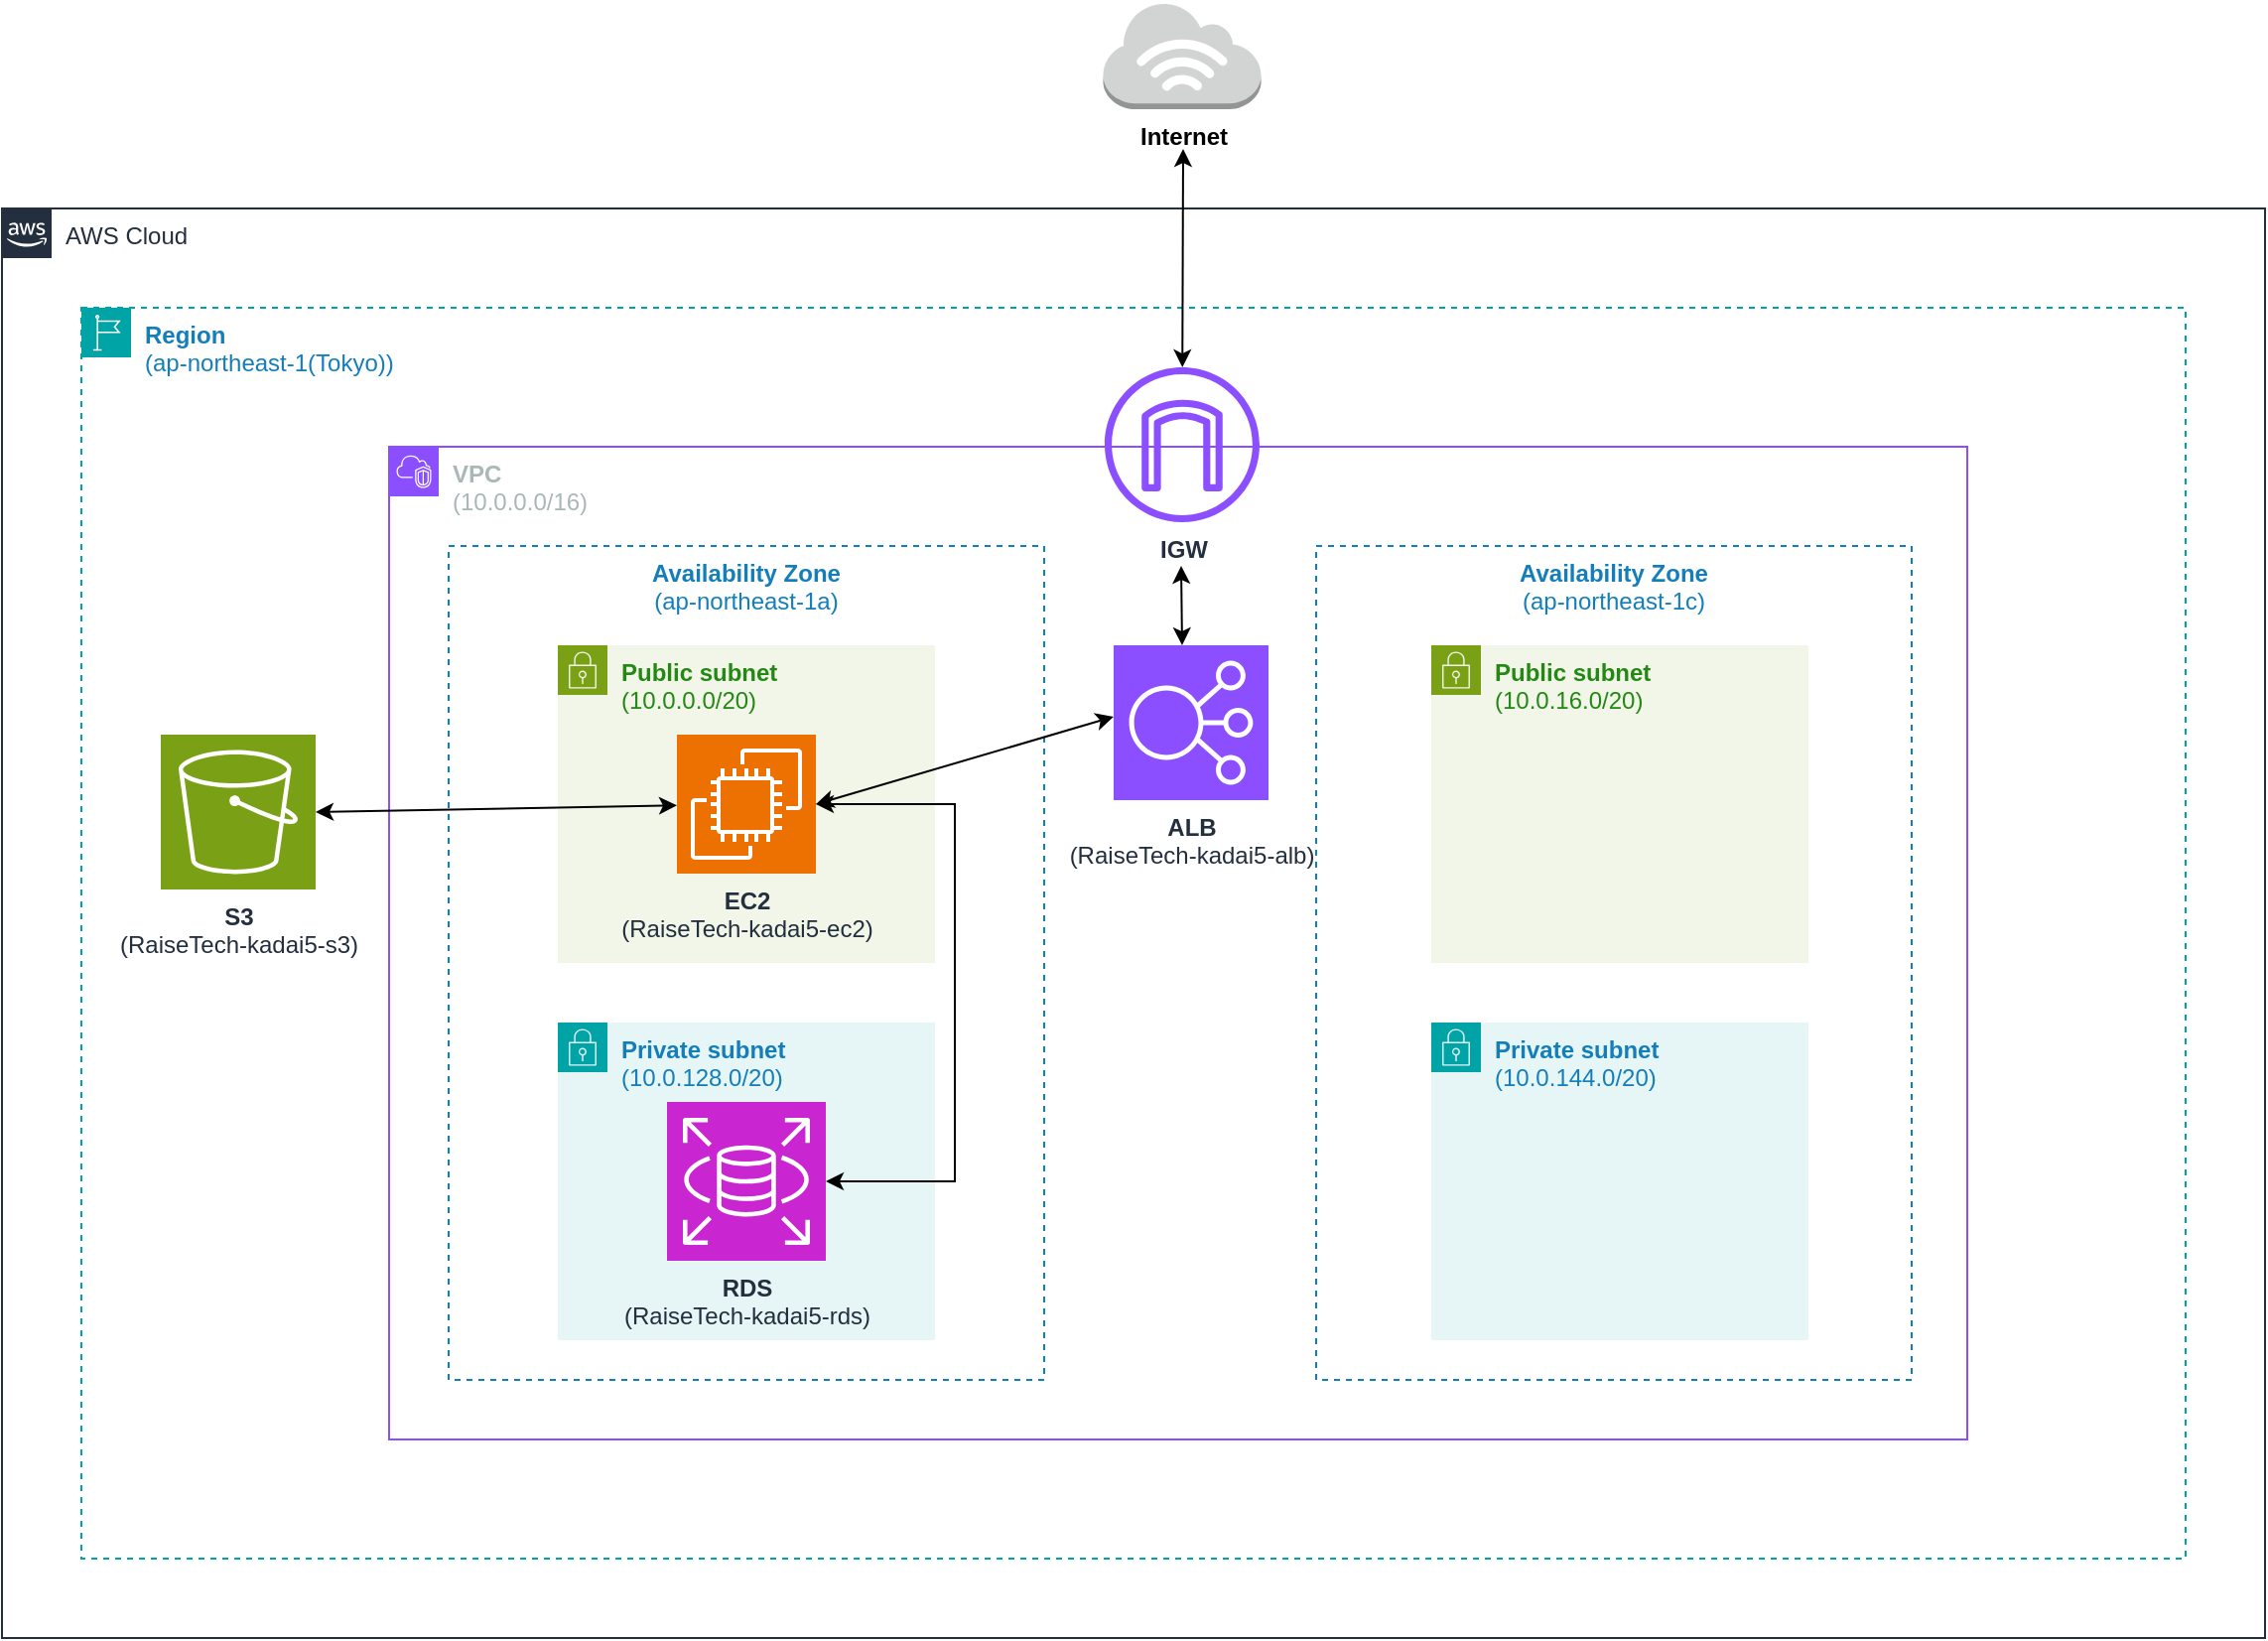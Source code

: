 <mxfile version="24.4.0" type="device">
  <diagram name="ページ1" id="aVvMI3Au1bcrZc1WGVLj">
    <mxGraphModel dx="984" dy="717" grid="1" gridSize="10" guides="1" tooltips="1" connect="1" arrows="1" fold="1" page="1" pageScale="1" pageWidth="1654" pageHeight="2336" math="0" shadow="0">
      <root>
        <mxCell id="0" />
        <mxCell id="1" parent="0" />
        <mxCell id="wrVuLVV76eJFbrBNwlJP-14" value="&lt;b&gt;S3&lt;/b&gt;&lt;br&gt;(RaiseTech-kadai5-s3)" style="sketch=0;points=[[0,0,0],[0.25,0,0],[0.5,0,0],[0.75,0,0],[1,0,0],[0,1,0],[0.25,1,0],[0.5,1,0],[0.75,1,0],[1,1,0],[0,0.25,0],[0,0.5,0],[0,0.75,0],[1,0.25,0],[1,0.5,0],[1,0.75,0]];outlineConnect=0;fontColor=#232F3E;fillColor=#7AA116;strokeColor=#ffffff;dashed=0;verticalLabelPosition=bottom;verticalAlign=top;align=center;html=1;fontSize=12;fontStyle=0;aspect=fixed;shape=mxgraph.aws4.resourceIcon;resIcon=mxgraph.aws4.s3;" parent="1" vertex="1">
          <mxGeometry x="300" y="665" width="78" height="78" as="geometry" />
        </mxCell>
        <mxCell id="wrVuLVV76eJFbrBNwlJP-15" value="" style="outlineConnect=0;dashed=0;verticalLabelPosition=bottom;verticalAlign=top;align=center;html=1;shape=mxgraph.aws3.application_load_balancer;fillColor=#F58534;gradientColor=none;container=0;" parent="1" vertex="1">
          <mxGeometry x="1005" y="880" width="69" height="72" as="geometry" />
        </mxCell>
        <mxCell id="JP5ZXMJ7knnwvwXOP-VK-1" value="&lt;b&gt;Availability Zone&lt;/b&gt;&lt;div&gt;(ap-northeast-1a)&lt;/div&gt;" style="fillColor=none;strokeColor=#147EBA;dashed=1;verticalAlign=top;fontStyle=0;fontColor=#147EBA;whiteSpace=wrap;html=1;container=0;" parent="1" vertex="1">
          <mxGeometry x="445" y="570" width="300" height="420" as="geometry" />
        </mxCell>
        <mxCell id="JP5ZXMJ7knnwvwXOP-VK-21" style="edgeStyle=orthogonalEdgeStyle;rounded=0;orthogonalLoop=1;jettySize=auto;html=1;exitX=0.5;exitY=1;exitDx=0;exitDy=0;" parent="1" source="JP5ZXMJ7knnwvwXOP-VK-1" target="JP5ZXMJ7knnwvwXOP-VK-1" edge="1">
          <mxGeometry relative="1" as="geometry" />
        </mxCell>
        <mxCell id="JP5ZXMJ7knnwvwXOP-VK-3" value="&lt;b&gt;Public subnet&lt;/b&gt;&lt;div&gt;(10.0.0.0/20)&lt;br&gt;&lt;/div&gt;" style="points=[[0,0],[0.25,0],[0.5,0],[0.75,0],[1,0],[1,0.25],[1,0.5],[1,0.75],[1,1],[0.75,1],[0.5,1],[0.25,1],[0,1],[0,0.75],[0,0.5],[0,0.25]];outlineConnect=0;gradientColor=none;html=1;whiteSpace=wrap;fontSize=12;fontStyle=0;container=0;pointerEvents=0;collapsible=0;recursiveResize=0;shape=mxgraph.aws4.group;grIcon=mxgraph.aws4.group_security_group;grStroke=0;strokeColor=#7AA116;fillColor=#F2F6E8;verticalAlign=top;align=left;spacingLeft=30;fontColor=#248814;dashed=0;" parent="1" vertex="1">
          <mxGeometry x="500" y="620" width="190" height="160" as="geometry" />
        </mxCell>
        <mxCell id="JP5ZXMJ7knnwvwXOP-VK-6" value="&lt;b&gt;EC2&lt;/b&gt;&lt;br&gt;(RaiseTech-kadai5-ec2)" style="sketch=0;points=[[0,0,0],[0.25,0,0],[0.5,0,0],[0.75,0,0],[1,0,0],[0,1,0],[0.25,1,0],[0.5,1,0],[0.75,1,0],[1,1,0],[0,0.25,0],[0,0.5,0],[0,0.75,0],[1,0.25,0],[1,0.5,0],[1,0.75,0]];outlineConnect=0;fontColor=#232F3E;fillColor=#ED7100;strokeColor=#ffffff;dashed=0;verticalLabelPosition=bottom;verticalAlign=top;align=center;html=1;fontSize=12;fontStyle=0;aspect=fixed;shape=mxgraph.aws4.resourceIcon;resIcon=mxgraph.aws4.ec2;container=0;" parent="1" vertex="1">
          <mxGeometry x="560" y="665" width="70" height="70" as="geometry" />
        </mxCell>
        <mxCell id="JP5ZXMJ7knnwvwXOP-VK-5" value="&lt;b&gt;Private subnet&lt;/b&gt;&lt;div&gt;(&lt;span style=&quot;background-color: initial;&quot;&gt;10.0.128.0/20&lt;/span&gt;&lt;span style=&quot;background-color: initial;&quot;&gt;)&lt;/span&gt;&lt;/div&gt;" style="points=[[0,0],[0.25,0],[0.5,0],[0.75,0],[1,0],[1,0.25],[1,0.5],[1,0.75],[1,1],[0.75,1],[0.5,1],[0.25,1],[0,1],[0,0.75],[0,0.5],[0,0.25]];outlineConnect=0;gradientColor=none;html=1;whiteSpace=wrap;fontSize=12;fontStyle=0;container=0;pointerEvents=0;collapsible=0;recursiveResize=0;shape=mxgraph.aws4.group;grIcon=mxgraph.aws4.group_security_group;grStroke=0;strokeColor=#00A4A6;fillColor=#E6F6F7;verticalAlign=top;align=left;spacingLeft=30;fontColor=#147EBA;dashed=0;" parent="1" vertex="1">
          <mxGeometry x="500" y="810" width="190" height="160" as="geometry" />
        </mxCell>
        <mxCell id="wrVuLVV76eJFbrBNwlJP-1" value="&lt;div&gt;&lt;b&gt;RDS&lt;/b&gt;&lt;/div&gt;&lt;div&gt;(RaiseTech-kadai5-rds)&lt;/div&gt;" style="sketch=0;points=[[0,0,0],[0.25,0,0],[0.5,0,0],[0.75,0,0],[1,0,0],[0,1,0],[0.25,1,0],[0.5,1,0],[0.75,1,0],[1,1,0],[0,0.25,0],[0,0.5,0],[0,0.75,0],[1,0.25,0],[1,0.5,0],[1,0.75,0]];outlineConnect=0;fontColor=#232F3E;fillColor=#C925D1;strokeColor=#ffffff;dashed=0;verticalLabelPosition=bottom;verticalAlign=top;align=center;html=1;fontSize=12;fontStyle=0;aspect=fixed;shape=mxgraph.aws4.resourceIcon;resIcon=mxgraph.aws4.rds;container=0;" parent="1" vertex="1">
          <mxGeometry x="555" y="850" width="80" height="80" as="geometry" />
        </mxCell>
        <mxCell id="wrVuLVV76eJFbrBNwlJP-5" value="&lt;b&gt;Availability Zone&lt;/b&gt;&lt;div&gt;(ap-northeast-1c)&lt;/div&gt;" style="fillColor=none;strokeColor=#147EBA;dashed=1;verticalAlign=top;fontStyle=0;fontColor=#147EBA;whiteSpace=wrap;html=1;container=0;" parent="1" vertex="1">
          <mxGeometry x="882" y="570" width="300" height="420" as="geometry" />
        </mxCell>
        <mxCell id="wrVuLVV76eJFbrBNwlJP-6" style="edgeStyle=orthogonalEdgeStyle;rounded=0;orthogonalLoop=1;jettySize=auto;html=1;exitX=0.5;exitY=1;exitDx=0;exitDy=0;" parent="1" source="wrVuLVV76eJFbrBNwlJP-5" target="wrVuLVV76eJFbrBNwlJP-5" edge="1">
          <mxGeometry relative="1" as="geometry" />
        </mxCell>
        <mxCell id="wrVuLVV76eJFbrBNwlJP-7" value="&lt;b&gt;Public subnet&lt;/b&gt;&lt;div&gt;(10.0.16.0/20)&lt;br&gt;&lt;/div&gt;" style="points=[[0,0],[0.25,0],[0.5,0],[0.75,0],[1,0],[1,0.25],[1,0.5],[1,0.75],[1,1],[0.75,1],[0.5,1],[0.25,1],[0,1],[0,0.75],[0,0.5],[0,0.25]];outlineConnect=0;gradientColor=none;html=1;whiteSpace=wrap;fontSize=12;fontStyle=0;container=0;pointerEvents=0;collapsible=0;recursiveResize=0;shape=mxgraph.aws4.group;grIcon=mxgraph.aws4.group_security_group;grStroke=0;strokeColor=#7AA116;fillColor=#F2F6E8;verticalAlign=top;align=left;spacingLeft=30;fontColor=#248814;dashed=0;" parent="1" vertex="1">
          <mxGeometry x="940" y="620" width="190" height="160" as="geometry" />
        </mxCell>
        <mxCell id="wrVuLVV76eJFbrBNwlJP-9" value="&lt;b&gt;Private subnet&lt;/b&gt;&lt;div&gt;(&lt;span style=&quot;background-color: initial;&quot;&gt;10.0.144.0/20&lt;/span&gt;&lt;span style=&quot;background-color: initial;&quot;&gt;)&lt;/span&gt;&lt;/div&gt;" style="points=[[0,0],[0.25,0],[0.5,0],[0.75,0],[1,0],[1,0.25],[1,0.5],[1,0.75],[1,1],[0.75,1],[0.5,1],[0.25,1],[0,1],[0,0.75],[0,0.5],[0,0.25]];outlineConnect=0;gradientColor=none;html=1;whiteSpace=wrap;fontSize=12;fontStyle=0;container=0;pointerEvents=0;collapsible=0;recursiveResize=0;shape=mxgraph.aws4.group;grIcon=mxgraph.aws4.group_security_group;grStroke=0;strokeColor=#00A4A6;fillColor=#E6F6F7;verticalAlign=top;align=left;spacingLeft=30;fontColor=#147EBA;dashed=0;" parent="1" vertex="1">
          <mxGeometry x="940" y="810" width="190" height="160" as="geometry" />
        </mxCell>
        <mxCell id="wrVuLVV76eJFbrBNwlJP-19" value="&lt;b&gt;VPC&lt;/b&gt;&lt;div&gt;(10.0.0.0/16)&lt;/div&gt;" style="points=[[0,0],[0.25,0],[0.5,0],[0.75,0],[1,0],[1,0.25],[1,0.5],[1,0.75],[1,1],[0.75,1],[0.5,1],[0.25,1],[0,1],[0,0.75],[0,0.5],[0,0.25]];outlineConnect=0;gradientColor=none;html=1;whiteSpace=wrap;fontSize=12;fontStyle=0;container=1;pointerEvents=0;collapsible=0;recursiveResize=0;shape=mxgraph.aws4.group;grIcon=mxgraph.aws4.group_vpc2;strokeColor=#8C4FFF;fillColor=none;verticalAlign=top;align=left;spacingLeft=30;fontColor=#AAB7B8;dashed=0;" parent="1" vertex="1">
          <mxGeometry x="415" y="520" width="795" height="500" as="geometry" />
        </mxCell>
        <mxCell id="wrVuLVV76eJFbrBNwlJP-21" value="&lt;b&gt;IGW&lt;/b&gt;" style="sketch=0;outlineConnect=0;fontColor=#232F3E;gradientColor=none;fillColor=#8C4FFF;strokeColor=none;dashed=0;verticalLabelPosition=bottom;verticalAlign=top;align=center;html=1;fontSize=12;fontStyle=0;aspect=fixed;pointerEvents=1;shape=mxgraph.aws4.internet_gateway;" parent="1" vertex="1">
          <mxGeometry x="775.5" y="480" width="78" height="78" as="geometry" />
        </mxCell>
        <mxCell id="wrVuLVV76eJFbrBNwlJP-22" value="&lt;b&gt;Region&lt;/b&gt;&lt;div&gt;(ap-northeast-1(Tokyo))&lt;br&gt;&lt;/div&gt;" style="points=[[0,0],[0.25,0],[0.5,0],[0.75,0],[1,0],[1,0.25],[1,0.5],[1,0.75],[1,1],[0.75,1],[0.5,1],[0.25,1],[0,1],[0,0.75],[0,0.5],[0,0.25]];outlineConnect=0;gradientColor=none;html=1;whiteSpace=wrap;fontSize=12;fontStyle=0;container=1;pointerEvents=0;collapsible=0;recursiveResize=0;shape=mxgraph.aws4.group;grIcon=mxgraph.aws4.group_region;strokeColor=#00A4A6;fillColor=none;verticalAlign=top;align=left;spacingLeft=30;fontColor=#147EBA;dashed=1;" parent="1" vertex="1">
          <mxGeometry x="260" y="450" width="1060" height="630" as="geometry" />
        </mxCell>
        <mxCell id="wrVuLVV76eJFbrBNwlJP-23" value="AWS Cloud" style="points=[[0,0],[0.25,0],[0.5,0],[0.75,0],[1,0],[1,0.25],[1,0.5],[1,0.75],[1,1],[0.75,1],[0.5,1],[0.25,1],[0,1],[0,0.75],[0,0.5],[0,0.25]];outlineConnect=0;gradientColor=none;html=1;whiteSpace=wrap;fontSize=12;fontStyle=0;container=1;pointerEvents=0;collapsible=0;recursiveResize=0;shape=mxgraph.aws4.group;grIcon=mxgraph.aws4.group_aws_cloud_alt;strokeColor=#232F3E;fillColor=none;verticalAlign=top;align=left;spacingLeft=30;fontColor=#232F3E;dashed=0;" parent="1" vertex="1">
          <mxGeometry x="220" y="400" width="1140" height="720" as="geometry" />
        </mxCell>
        <mxCell id="1xcVCdkbEKs1dlK16Vn3-1" value="&lt;b&gt;ALB&lt;/b&gt;&lt;div&gt;(RaiseTech-kadai5-alb)&lt;/div&gt;" style="sketch=0;points=[[0,0,0],[0.25,0,0],[0.5,0,0],[0.75,0,0],[1,0,0],[0,1,0],[0.25,1,0],[0.5,1,0],[0.75,1,0],[1,1,0],[0,0.25,0],[0,0.5,0],[0,0.75,0],[1,0.25,0],[1,0.5,0],[1,0.75,0]];outlineConnect=0;fontColor=#232F3E;fillColor=#8C4FFF;strokeColor=#ffffff;dashed=0;verticalLabelPosition=bottom;verticalAlign=top;align=center;html=1;fontSize=12;fontStyle=0;aspect=fixed;shape=mxgraph.aws4.resourceIcon;resIcon=mxgraph.aws4.elastic_load_balancing;" vertex="1" parent="wrVuLVV76eJFbrBNwlJP-23">
          <mxGeometry x="560" y="220" width="78" height="78" as="geometry" />
        </mxCell>
        <mxCell id="wrVuLVV76eJFbrBNwlJP-25" value="" style="endArrow=classic;startArrow=classic;html=1;rounded=0;exitX=1;exitY=0.5;exitDx=0;exitDy=0;exitPerimeter=0;entryX=1;entryY=0.5;entryDx=0;entryDy=0;entryPerimeter=0;" parent="1" source="wrVuLVV76eJFbrBNwlJP-1" target="JP5ZXMJ7knnwvwXOP-VK-6" edge="1">
          <mxGeometry width="50" height="50" relative="1" as="geometry">
            <mxPoint x="650" y="725" as="sourcePoint" />
            <mxPoint x="700" y="675" as="targetPoint" />
            <Array as="points">
              <mxPoint x="700" y="890" />
              <mxPoint x="700" y="790" />
              <mxPoint x="700" y="700" />
            </Array>
          </mxGeometry>
        </mxCell>
        <mxCell id="wrVuLVV76eJFbrBNwlJP-26" value="" style="endArrow=classic;startArrow=classic;html=1;rounded=0;entryX=0;entryY=0.5;entryDx=0;entryDy=0;entryPerimeter=0;exitX=1;exitY=0.5;exitDx=0;exitDy=0;exitPerimeter=0;" parent="1" source="JP5ZXMJ7knnwvwXOP-VK-6" edge="1">
          <mxGeometry width="50" height="50" relative="1" as="geometry">
            <mxPoint x="670" y="681" as="sourcePoint" />
            <mxPoint x="780" y="656" as="targetPoint" />
          </mxGeometry>
        </mxCell>
        <mxCell id="wrVuLVV76eJFbrBNwlJP-27" value="" style="endArrow=classic;startArrow=classic;html=1;rounded=0;exitX=1;exitY=0.5;exitDx=0;exitDy=0;exitPerimeter=0;" parent="1" source="wrVuLVV76eJFbrBNwlJP-14" target="JP5ZXMJ7knnwvwXOP-VK-6" edge="1">
          <mxGeometry width="50" height="50" relative="1" as="geometry">
            <mxPoint x="395" y="729" as="sourcePoint" />
            <mxPoint x="445" y="679" as="targetPoint" />
          </mxGeometry>
        </mxCell>
        <mxCell id="wrVuLVV76eJFbrBNwlJP-29" value="" style="endArrow=classic;startArrow=classic;html=1;rounded=0;exitX=0.5;exitY=0;exitDx=0;exitDy=0;exitPerimeter=0;" parent="1" edge="1">
          <mxGeometry width="50" height="50" relative="1" as="geometry">
            <mxPoint x="814.5" y="620" as="sourcePoint" />
            <mxPoint x="814" y="580" as="targetPoint" />
          </mxGeometry>
        </mxCell>
        <mxCell id="wrVuLVV76eJFbrBNwlJP-30" value="" style="endArrow=classic;startArrow=classic;html=1;rounded=0;" parent="1" source="wrVuLVV76eJFbrBNwlJP-21" edge="1">
          <mxGeometry width="50" height="50" relative="1" as="geometry">
            <mxPoint x="803.5" y="410" as="sourcePoint" />
            <mxPoint x="815" y="370" as="targetPoint" />
          </mxGeometry>
        </mxCell>
        <mxCell id="1xcVCdkbEKs1dlK16Vn3-2" value="&lt;b&gt;Internet&lt;/b&gt;" style="outlineConnect=0;dashed=0;verticalLabelPosition=bottom;verticalAlign=top;align=center;html=1;shape=mxgraph.aws3.internet_3;fillColor=#D2D3D3;gradientColor=none;" vertex="1" parent="1">
          <mxGeometry x="774.75" y="296" width="79.5" height="54" as="geometry" />
        </mxCell>
      </root>
    </mxGraphModel>
  </diagram>
</mxfile>
